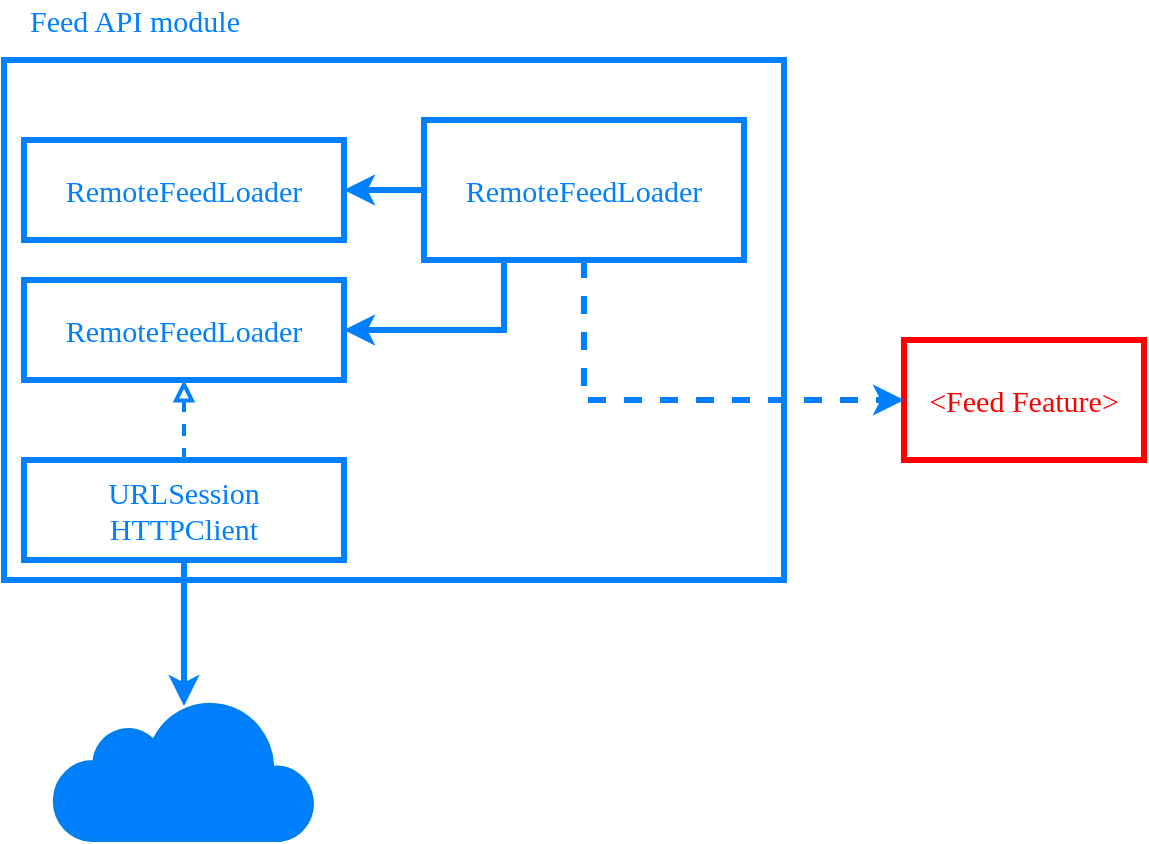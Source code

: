 <mxfile version="18.1.3" type="device"><diagram id="PulHM7i9M9r0LFJOORfW" name="第 1 页"><mxGraphModel dx="655" dy="1010" grid="1" gridSize="10" guides="1" tooltips="1" connect="1" arrows="1" fold="1" page="1" pageScale="1" pageWidth="827" pageHeight="1169" math="0" shadow="0"><root><mxCell id="0"/><mxCell id="1" parent="0"/><mxCell id="VpBzjmiUW8fstV2X5h0Y-1" value="&lt;font style=&quot;font-size: 15px;&quot; face=&quot;Lucida Console&quot; color=&quot;#ff0000&quot;&gt;&amp;lt;Feed Feature&amp;gt;&lt;/font&gt;" style="rounded=0;whiteSpace=wrap;html=1;strokeColor=#FF0000;strokeWidth=3;" parent="1" vertex="1"><mxGeometry x="500" y="420" width="120" height="60" as="geometry"/></mxCell><mxCell id="76f8BrJOqThL4L3XfaH8-5" value="" style="rounded=0;whiteSpace=wrap;html=1;strokeColor=#007FFF;strokeWidth=3;fillColor=default;" parent="1" vertex="1"><mxGeometry x="50" y="280" width="390" height="260" as="geometry"/></mxCell><mxCell id="76f8BrJOqThL4L3XfaH8-7" style="edgeStyle=orthogonalEdgeStyle;rounded=0;orthogonalLoop=1;jettySize=auto;html=1;entryX=0;entryY=0.5;entryDx=0;entryDy=0;dashed=1;fontFamily=Lucida Console;fontSize=15;fontColor=#007FFF;strokeWidth=3;exitX=0.5;exitY=1;exitDx=0;exitDy=0;strokeColor=#007FFF;" parent="1" source="VpBzjmiUW8fstV2X5h0Y-3" target="VpBzjmiUW8fstV2X5h0Y-1" edge="1"><mxGeometry relative="1" as="geometry"/></mxCell><mxCell id="76f8BrJOqThL4L3XfaH8-14" style="edgeStyle=orthogonalEdgeStyle;rounded=0;orthogonalLoop=1;jettySize=auto;html=1;exitX=0;exitY=0.5;exitDx=0;exitDy=0;entryX=1;entryY=0.5;entryDx=0;entryDy=0;fontFamily=Lucida Console;fontSize=15;fontColor=#E6E6E6;strokeColor=#007FFF;strokeWidth=3;" parent="1" source="VpBzjmiUW8fstV2X5h0Y-3" target="76f8BrJOqThL4L3XfaH8-8" edge="1"><mxGeometry relative="1" as="geometry"/></mxCell><mxCell id="76f8BrJOqThL4L3XfaH8-15" style="edgeStyle=orthogonalEdgeStyle;rounded=0;orthogonalLoop=1;jettySize=auto;html=1;exitX=0.25;exitY=1;exitDx=0;exitDy=0;entryX=1;entryY=0.5;entryDx=0;entryDy=0;fontFamily=Lucida Console;fontSize=15;fontColor=#E6E6E6;strokeColor=#007FFF;strokeWidth=3;" parent="1" source="VpBzjmiUW8fstV2X5h0Y-3" target="76f8BrJOqThL4L3XfaH8-9" edge="1"><mxGeometry relative="1" as="geometry"/></mxCell><mxCell id="VpBzjmiUW8fstV2X5h0Y-3" value="&lt;font color=&quot;#007fff&quot; style=&quot;font-size: 15px;&quot; face=&quot;Lucida Console&quot;&gt;RemoteFeedLoader&lt;/font&gt;" style="rounded=0;whiteSpace=wrap;html=1;strokeColor=#007FFF;strokeWidth=3;fillColor=none;" parent="1" vertex="1"><mxGeometry x="260" y="310" width="160" height="70" as="geometry"/></mxCell><mxCell id="76f8BrJOqThL4L3XfaH8-6" value="&lt;font face=&quot;Lucida Console&quot; style=&quot;font-size: 15px;&quot;&gt;Feed API module&lt;/font&gt;" style="text;html=1;align=center;verticalAlign=middle;resizable=0;points=[];autosize=1;strokeColor=none;fillColor=none;fontColor=#007FFF;" parent="1" vertex="1"><mxGeometry x="50" y="250" width="130" height="20" as="geometry"/></mxCell><mxCell id="76f8BrJOqThL4L3XfaH8-8" value="&lt;font color=&quot;#007fff&quot; style=&quot;font-size: 15px;&quot; face=&quot;Lucida Console&quot;&gt;RemoteFeedLoader&lt;/font&gt;" style="rounded=0;whiteSpace=wrap;html=1;strokeColor=#007FFF;strokeWidth=3;fillColor=none;" parent="1" vertex="1"><mxGeometry x="60" y="320" width="160" height="50" as="geometry"/></mxCell><mxCell id="76f8BrJOqThL4L3XfaH8-9" value="&lt;font color=&quot;#007fff&quot; style=&quot;font-size: 15px;&quot; face=&quot;Lucida Console&quot;&gt;RemoteFeedLoader&lt;/font&gt;" style="rounded=0;whiteSpace=wrap;html=1;strokeColor=#007FFF;strokeWidth=3;fillColor=none;" parent="1" vertex="1"><mxGeometry x="60" y="390" width="160" height="50" as="geometry"/></mxCell><mxCell id="76f8BrJOqThL4L3XfaH8-13" style="edgeStyle=orthogonalEdgeStyle;rounded=0;orthogonalLoop=1;jettySize=auto;html=1;entryX=0.5;entryY=0.043;entryDx=0;entryDy=0;entryPerimeter=0;fontFamily=Lucida Console;fontSize=15;fontColor=#007FFF;strokeColor=#007FFF;strokeWidth=3;" parent="1" source="76f8BrJOqThL4L3XfaH8-10" target="76f8BrJOqThL4L3XfaH8-12" edge="1"><mxGeometry relative="1" as="geometry"/></mxCell><mxCell id="76f8BrJOqThL4L3XfaH8-16" style="edgeStyle=orthogonalEdgeStyle;rounded=0;orthogonalLoop=1;jettySize=auto;html=1;exitX=0.5;exitY=0;exitDx=0;exitDy=0;entryX=0.5;entryY=1;entryDx=0;entryDy=0;fontFamily=Lucida Console;fontSize=15;fontColor=#E6E6E6;strokeColor=#007FFF;strokeWidth=2;endArrow=block;endFill=0;dashed=1;" parent="1" source="76f8BrJOqThL4L3XfaH8-10" target="76f8BrJOqThL4L3XfaH8-9" edge="1"><mxGeometry relative="1" as="geometry"/></mxCell><mxCell id="76f8BrJOqThL4L3XfaH8-10" value="&lt;font style=&quot;font-size: 15px;&quot; face=&quot;Lucida Console&quot;&gt;&lt;font color=&quot;#007fff&quot;&gt;URLSession&lt;br&gt;HTTPClient&lt;/font&gt;&lt;br&gt;&lt;/font&gt;" style="rounded=0;whiteSpace=wrap;html=1;strokeColor=#007FFF;strokeWidth=3;fillColor=none;" parent="1" vertex="1"><mxGeometry x="60" y="480" width="160" height="50" as="geometry"/></mxCell><mxCell id="76f8BrJOqThL4L3XfaH8-12" value="" style="html=1;verticalLabelPosition=bottom;align=center;labelBackgroundColor=#ffffff;verticalAlign=top;strokeWidth=2;strokeColor=#0080F0;shadow=0;dashed=0;shape=mxgraph.ios7.icons.cloud;fontFamily=Lucida Console;fontSize=15;fontColor=#007FFF;fillColor=#007FFF;" parent="1" vertex="1"><mxGeometry x="75" y="600" width="130" height="70" as="geometry"/></mxCell></root></mxGraphModel></diagram></mxfile>